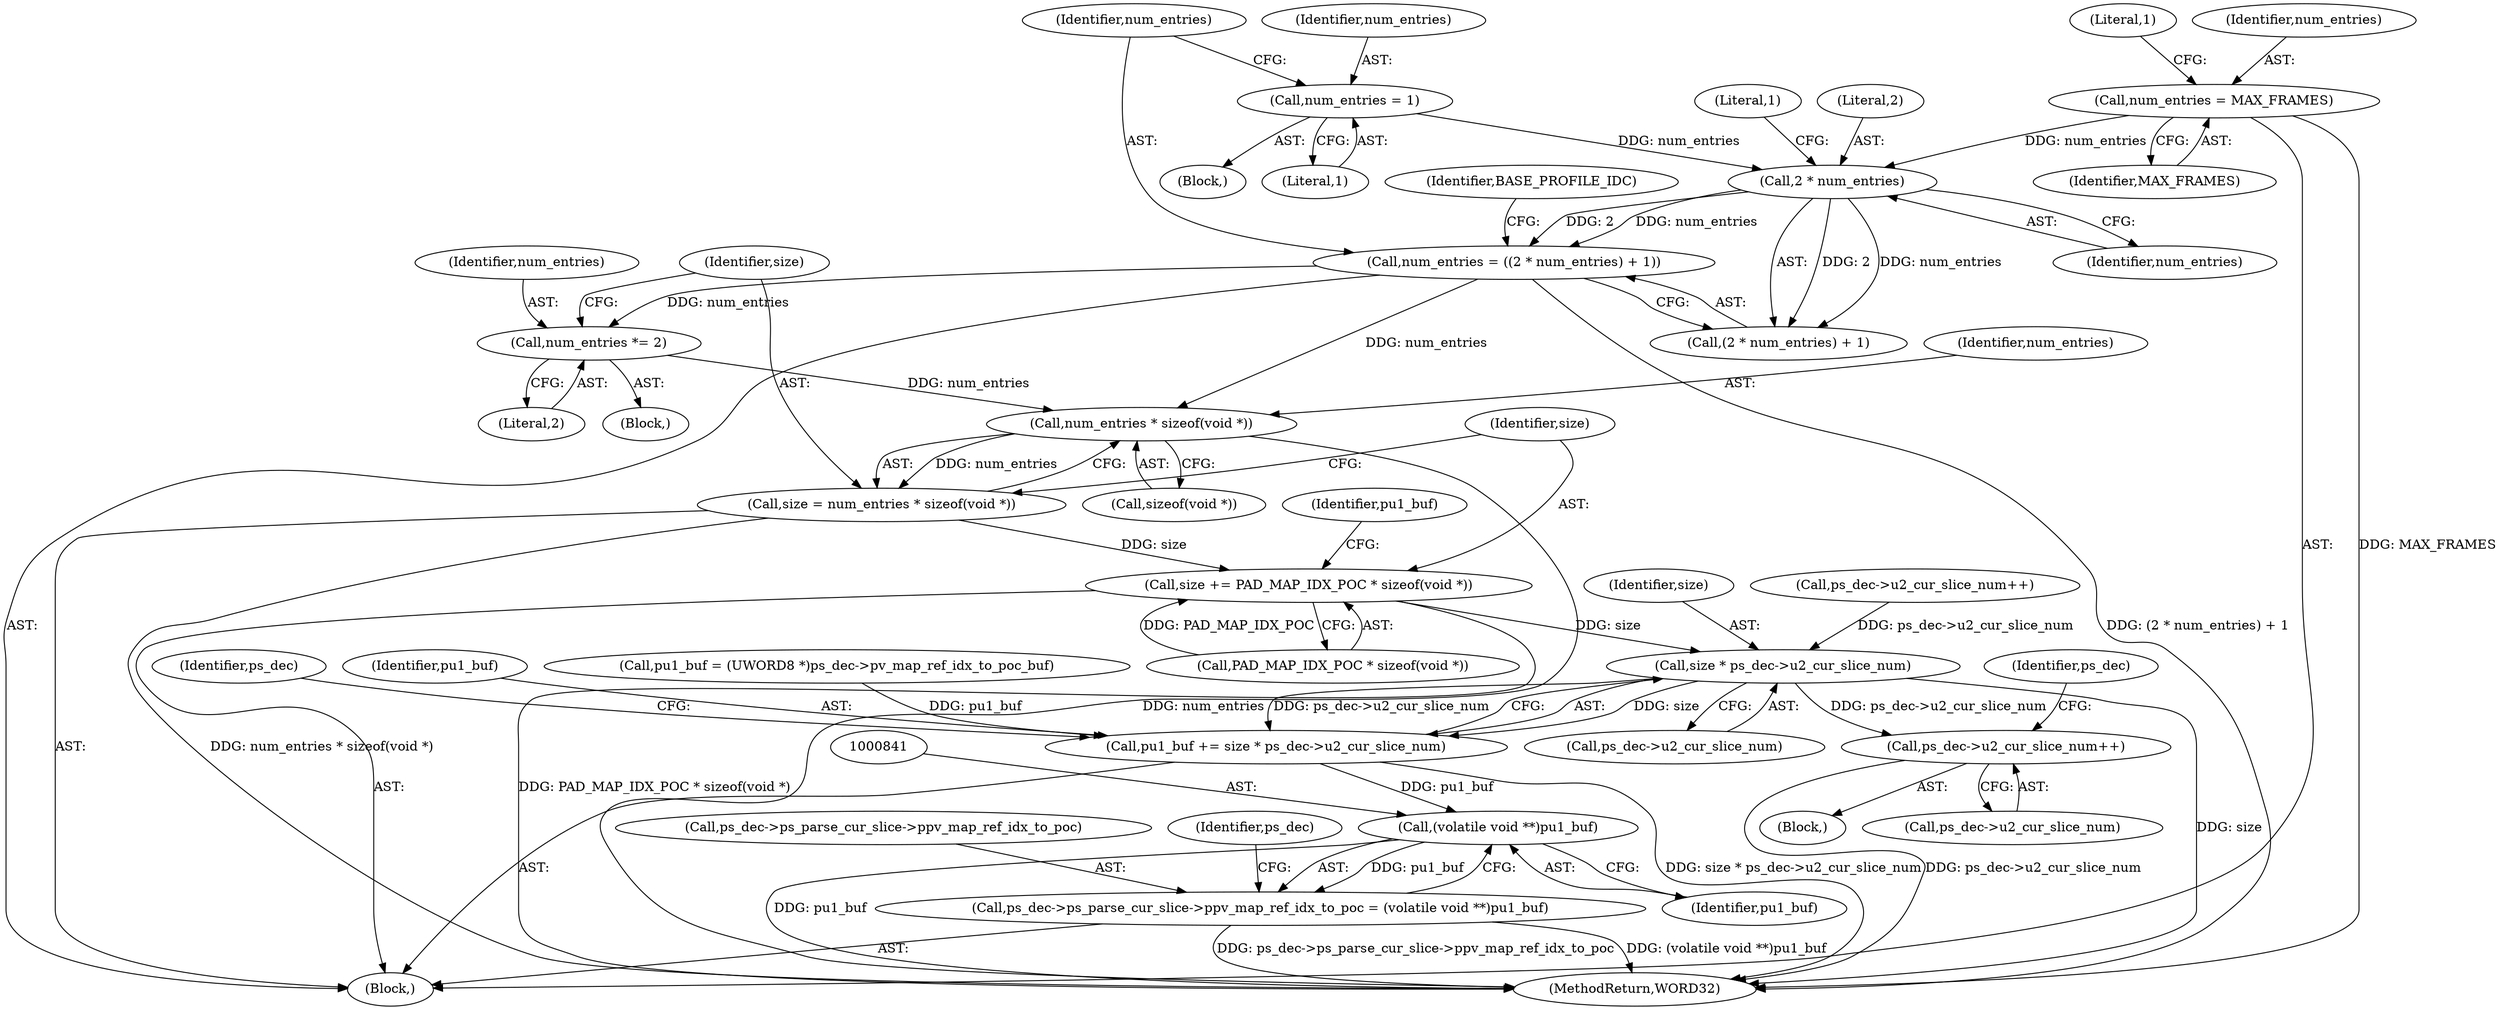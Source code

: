 digraph "0_Android_d4841f1161bdb5e13cb19e81af42437a634dd6ef@API" {
"1000810" [label="(Call,num_entries * sizeof(void *))"];
"1000805" [label="(Call,num_entries *= 2)"];
"1000789" [label="(Call,num_entries = ((2 * num_entries) + 1))"];
"1000792" [label="(Call,2 * num_entries)"];
"1000768" [label="(Call,num_entries = MAX_FRAMES)"];
"1000786" [label="(Call,num_entries = 1)"];
"1000808" [label="(Call,size = num_entries * sizeof(void *))"];
"1000814" [label="(Call,size += PAD_MAP_IDX_POC * sizeof(void *))"];
"1000829" [label="(Call,size * ps_dec->u2_cur_slice_num)"];
"1000827" [label="(Call,pu1_buf += size * ps_dec->u2_cur_slice_num)"];
"1000840" [label="(Call,(volatile void **)pu1_buf)"];
"1000834" [label="(Call,ps_dec->ps_parse_cur_slice->ppv_map_ref_idx_to_poc = (volatile void **)pu1_buf)"];
"1001316" [label="(Call,ps_dec->u2_cur_slice_num++)"];
"1001364" [label="(MethodReturn,WORD32)"];
"1000807" [label="(Literal,2)"];
"1000785" [label="(Block,)"];
"1000837" [label="(Identifier,ps_dec)"];
"1001317" [label="(Call,ps_dec->u2_cur_slice_num)"];
"1000828" [label="(Identifier,pu1_buf)"];
"1000809" [label="(Identifier,size)"];
"1000786" [label="(Call,num_entries = 1)"];
"1000835" [label="(Call,ps_dec->ps_parse_cur_slice->ppv_map_ref_idx_to_poc)"];
"1001323" [label="(Identifier,ps_dec)"];
"1000827" [label="(Call,pu1_buf += size * ps_dec->u2_cur_slice_num)"];
"1000834" [label="(Call,ps_dec->ps_parse_cur_slice->ppv_map_ref_idx_to_poc = (volatile void **)pu1_buf)"];
"1000729" [label="(Call,ps_dec->u2_cur_slice_num++)"];
"1000798" [label="(Identifier,BASE_PROFILE_IDC)"];
"1000787" [label="(Identifier,num_entries)"];
"1000794" [label="(Identifier,num_entries)"];
"1000136" [label="(Block,)"];
"1000770" [label="(Identifier,MAX_FRAMES)"];
"1000814" [label="(Call,size += PAD_MAP_IDX_POC * sizeof(void *))"];
"1000764" [label="(Block,)"];
"1000816" [label="(Call,PAD_MAP_IDX_POC * sizeof(void *))"];
"1000810" [label="(Call,num_entries * sizeof(void *))"];
"1000769" [label="(Identifier,num_entries)"];
"1000840" [label="(Call,(volatile void **)pu1_buf)"];
"1000842" [label="(Identifier,pu1_buf)"];
"1000829" [label="(Call,size * ps_dec->u2_cur_slice_num)"];
"1000788" [label="(Literal,1)"];
"1000774" [label="(Literal,1)"];
"1000790" [label="(Identifier,num_entries)"];
"1000821" [label="(Identifier,pu1_buf)"];
"1000830" [label="(Identifier,size)"];
"1000831" [label="(Call,ps_dec->u2_cur_slice_num)"];
"1000812" [label="(Call,sizeof(void *))"];
"1000789" [label="(Call,num_entries = ((2 * num_entries) + 1))"];
"1000805" [label="(Call,num_entries *= 2)"];
"1000815" [label="(Identifier,size)"];
"1000792" [label="(Call,2 * num_entries)"];
"1000791" [label="(Call,(2 * num_entries) + 1)"];
"1001316" [label="(Call,ps_dec->u2_cur_slice_num++)"];
"1000811" [label="(Identifier,num_entries)"];
"1000795" [label="(Literal,1)"];
"1000768" [label="(Call,num_entries = MAX_FRAMES)"];
"1000793" [label="(Literal,2)"];
"1000820" [label="(Call,pu1_buf = (UWORD8 *)ps_dec->pv_map_ref_idx_to_poc_buf)"];
"1000846" [label="(Identifier,ps_dec)"];
"1000804" [label="(Block,)"];
"1000806" [label="(Identifier,num_entries)"];
"1000808" [label="(Call,size = num_entries * sizeof(void *))"];
"1000810" -> "1000808"  [label="AST: "];
"1000810" -> "1000812"  [label="CFG: "];
"1000811" -> "1000810"  [label="AST: "];
"1000812" -> "1000810"  [label="AST: "];
"1000808" -> "1000810"  [label="CFG: "];
"1000810" -> "1001364"  [label="DDG: num_entries"];
"1000810" -> "1000808"  [label="DDG: num_entries"];
"1000805" -> "1000810"  [label="DDG: num_entries"];
"1000789" -> "1000810"  [label="DDG: num_entries"];
"1000805" -> "1000804"  [label="AST: "];
"1000805" -> "1000807"  [label="CFG: "];
"1000806" -> "1000805"  [label="AST: "];
"1000807" -> "1000805"  [label="AST: "];
"1000809" -> "1000805"  [label="CFG: "];
"1000789" -> "1000805"  [label="DDG: num_entries"];
"1000789" -> "1000764"  [label="AST: "];
"1000789" -> "1000791"  [label="CFG: "];
"1000790" -> "1000789"  [label="AST: "];
"1000791" -> "1000789"  [label="AST: "];
"1000798" -> "1000789"  [label="CFG: "];
"1000789" -> "1001364"  [label="DDG: (2 * num_entries) + 1"];
"1000792" -> "1000789"  [label="DDG: 2"];
"1000792" -> "1000789"  [label="DDG: num_entries"];
"1000792" -> "1000791"  [label="AST: "];
"1000792" -> "1000794"  [label="CFG: "];
"1000793" -> "1000792"  [label="AST: "];
"1000794" -> "1000792"  [label="AST: "];
"1000795" -> "1000792"  [label="CFG: "];
"1000792" -> "1000791"  [label="DDG: 2"];
"1000792" -> "1000791"  [label="DDG: num_entries"];
"1000768" -> "1000792"  [label="DDG: num_entries"];
"1000786" -> "1000792"  [label="DDG: num_entries"];
"1000768" -> "1000764"  [label="AST: "];
"1000768" -> "1000770"  [label="CFG: "];
"1000769" -> "1000768"  [label="AST: "];
"1000770" -> "1000768"  [label="AST: "];
"1000774" -> "1000768"  [label="CFG: "];
"1000768" -> "1001364"  [label="DDG: MAX_FRAMES"];
"1000786" -> "1000785"  [label="AST: "];
"1000786" -> "1000788"  [label="CFG: "];
"1000787" -> "1000786"  [label="AST: "];
"1000788" -> "1000786"  [label="AST: "];
"1000790" -> "1000786"  [label="CFG: "];
"1000808" -> "1000764"  [label="AST: "];
"1000809" -> "1000808"  [label="AST: "];
"1000815" -> "1000808"  [label="CFG: "];
"1000808" -> "1001364"  [label="DDG: num_entries * sizeof(void *)"];
"1000808" -> "1000814"  [label="DDG: size"];
"1000814" -> "1000764"  [label="AST: "];
"1000814" -> "1000816"  [label="CFG: "];
"1000815" -> "1000814"  [label="AST: "];
"1000816" -> "1000814"  [label="AST: "];
"1000821" -> "1000814"  [label="CFG: "];
"1000814" -> "1001364"  [label="DDG: PAD_MAP_IDX_POC * sizeof(void *)"];
"1000816" -> "1000814"  [label="DDG: PAD_MAP_IDX_POC"];
"1000814" -> "1000829"  [label="DDG: size"];
"1000829" -> "1000827"  [label="AST: "];
"1000829" -> "1000831"  [label="CFG: "];
"1000830" -> "1000829"  [label="AST: "];
"1000831" -> "1000829"  [label="AST: "];
"1000827" -> "1000829"  [label="CFG: "];
"1000829" -> "1001364"  [label="DDG: size"];
"1000829" -> "1000827"  [label="DDG: size"];
"1000829" -> "1000827"  [label="DDG: ps_dec->u2_cur_slice_num"];
"1000729" -> "1000829"  [label="DDG: ps_dec->u2_cur_slice_num"];
"1000829" -> "1001316"  [label="DDG: ps_dec->u2_cur_slice_num"];
"1000827" -> "1000764"  [label="AST: "];
"1000828" -> "1000827"  [label="AST: "];
"1000837" -> "1000827"  [label="CFG: "];
"1000827" -> "1001364"  [label="DDG: size * ps_dec->u2_cur_slice_num"];
"1000820" -> "1000827"  [label="DDG: pu1_buf"];
"1000827" -> "1000840"  [label="DDG: pu1_buf"];
"1000840" -> "1000834"  [label="AST: "];
"1000840" -> "1000842"  [label="CFG: "];
"1000841" -> "1000840"  [label="AST: "];
"1000842" -> "1000840"  [label="AST: "];
"1000834" -> "1000840"  [label="CFG: "];
"1000840" -> "1001364"  [label="DDG: pu1_buf"];
"1000840" -> "1000834"  [label="DDG: pu1_buf"];
"1000834" -> "1000764"  [label="AST: "];
"1000835" -> "1000834"  [label="AST: "];
"1000846" -> "1000834"  [label="CFG: "];
"1000834" -> "1001364"  [label="DDG: ps_dec->ps_parse_cur_slice->ppv_map_ref_idx_to_poc"];
"1000834" -> "1001364"  [label="DDG: (volatile void **)pu1_buf"];
"1001316" -> "1000136"  [label="AST: "];
"1001316" -> "1001317"  [label="CFG: "];
"1001317" -> "1001316"  [label="AST: "];
"1001323" -> "1001316"  [label="CFG: "];
"1001316" -> "1001364"  [label="DDG: ps_dec->u2_cur_slice_num"];
}
